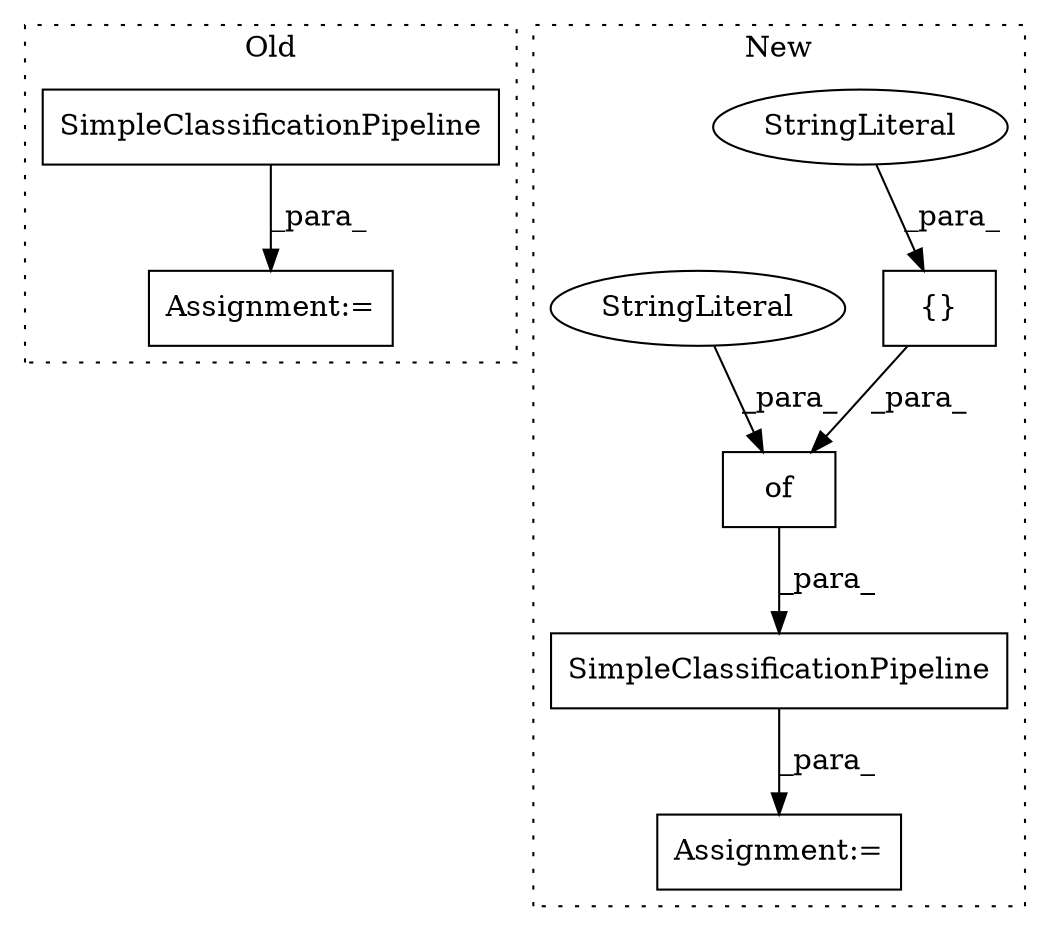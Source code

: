 digraph G {
subgraph cluster0 {
1 [label="SimpleClassificationPipeline" a="32" s="5522,5556" l="29,1" shape="box"];
7 [label="Assignment:=" a="7" s="5521" l="1" shape="box"];
label = "Old";
style="dotted";
}
subgraph cluster1 {
2 [label="SimpleClassificationPipeline" a="32" s="8361,8467" l="29,1" shape="box"];
3 [label="{}" a="4" s="8428,8434" l="1,1" shape="box"];
4 [label="of" a="32" s="8400,8466" l="3,1" shape="box"];
5 [label="StringLiteral" a="45" s="8429" l="5" shape="ellipse"];
6 [label="Assignment:=" a="7" s="8360" l="1" shape="box"];
8 [label="StringLiteral" a="45" s="8436" l="14" shape="ellipse"];
label = "New";
style="dotted";
}
1 -> 7 [label="_para_"];
2 -> 6 [label="_para_"];
3 -> 4 [label="_para_"];
4 -> 2 [label="_para_"];
5 -> 3 [label="_para_"];
8 -> 4 [label="_para_"];
}